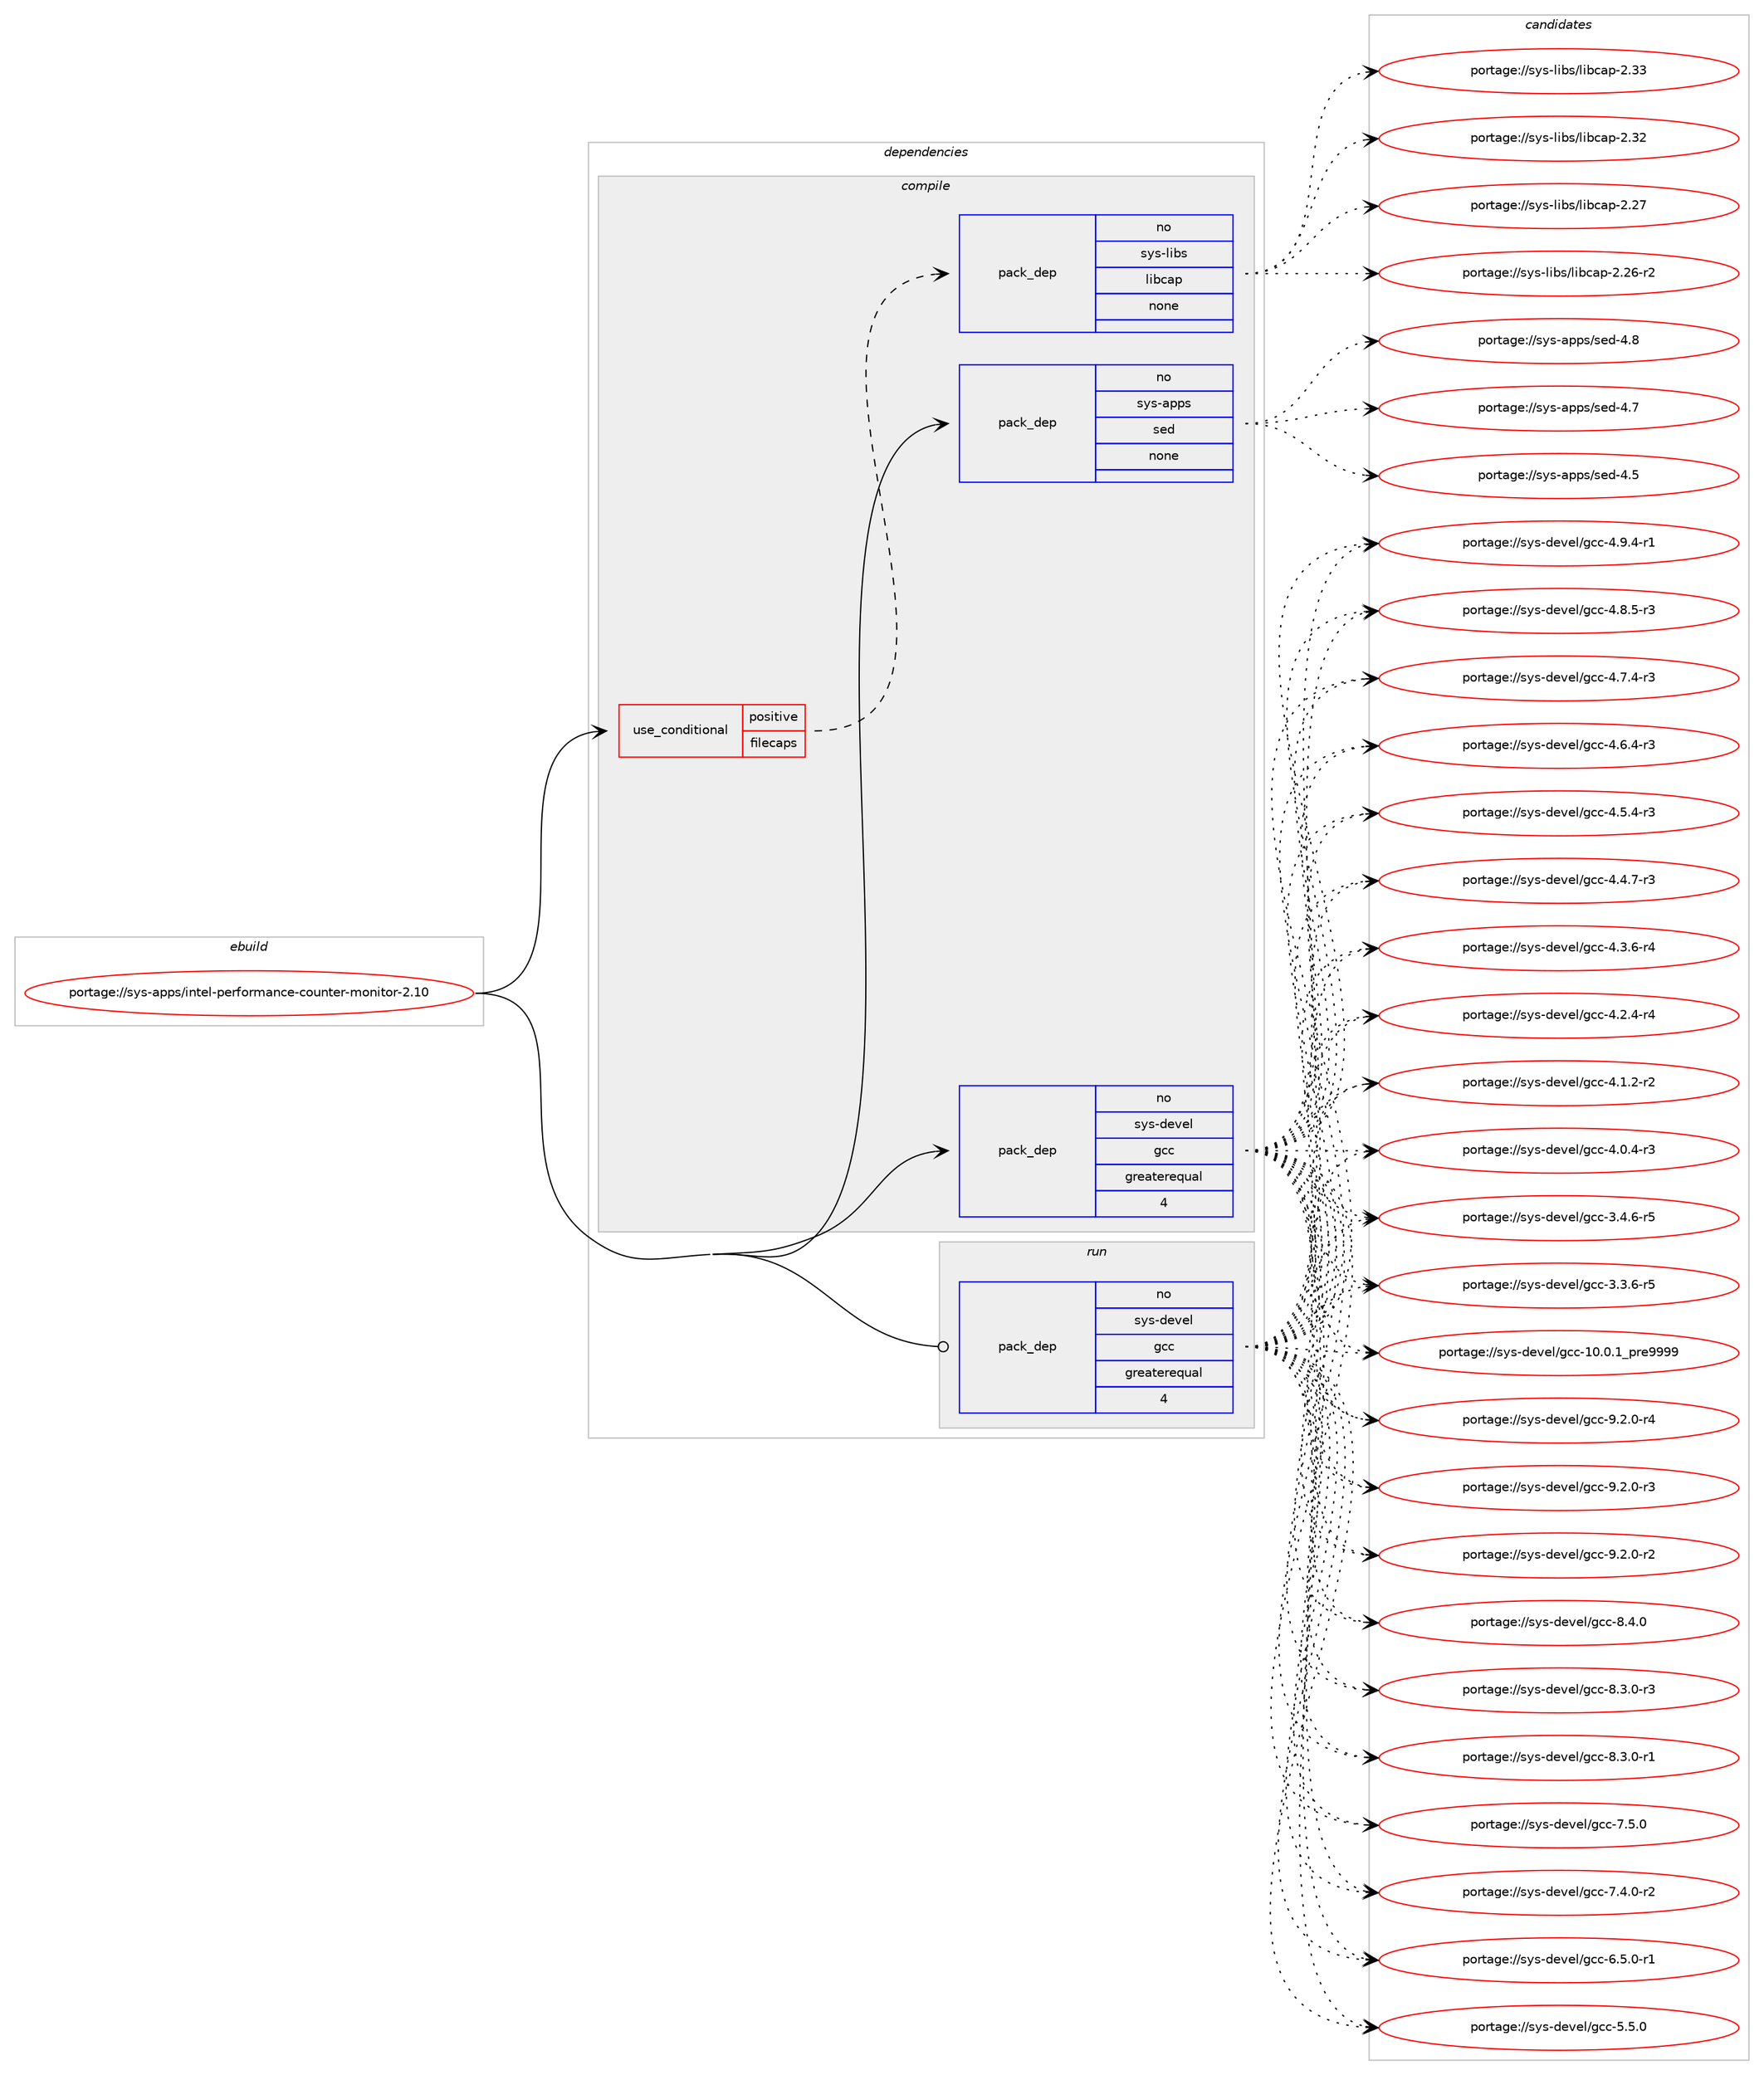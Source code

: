 digraph prolog {

# *************
# Graph options
# *************

newrank=true;
concentrate=true;
compound=true;
graph [rankdir=LR,fontname=Helvetica,fontsize=10,ranksep=1.5];#, ranksep=2.5, nodesep=0.2];
edge  [arrowhead=vee];
node  [fontname=Helvetica,fontsize=10];

# **********
# The ebuild
# **********

subgraph cluster_leftcol {
color=gray;
rank=same;
label=<<i>ebuild</i>>;
id [label="portage://sys-apps/intel-performance-counter-monitor-2.10", color=red, width=4, href="../sys-apps/intel-performance-counter-monitor-2.10.svg"];
}

# ****************
# The dependencies
# ****************

subgraph cluster_midcol {
color=gray;
label=<<i>dependencies</i>>;
subgraph cluster_compile {
fillcolor="#eeeeee";
style=filled;
label=<<i>compile</i>>;
subgraph cond7992 {
dependency38851 [label=<<TABLE BORDER="0" CELLBORDER="1" CELLSPACING="0" CELLPADDING="4"><TR><TD ROWSPAN="3" CELLPADDING="10">use_conditional</TD></TR><TR><TD>positive</TD></TR><TR><TD>filecaps</TD></TR></TABLE>>, shape=none, color=red];
subgraph pack29939 {
dependency38852 [label=<<TABLE BORDER="0" CELLBORDER="1" CELLSPACING="0" CELLPADDING="4" WIDTH="220"><TR><TD ROWSPAN="6" CELLPADDING="30">pack_dep</TD></TR><TR><TD WIDTH="110">no</TD></TR><TR><TD>sys-libs</TD></TR><TR><TD>libcap</TD></TR><TR><TD>none</TD></TR><TR><TD></TD></TR></TABLE>>, shape=none, color=blue];
}
dependency38851:e -> dependency38852:w [weight=20,style="dashed",arrowhead="vee"];
}
id:e -> dependency38851:w [weight=20,style="solid",arrowhead="vee"];
subgraph pack29940 {
dependency38853 [label=<<TABLE BORDER="0" CELLBORDER="1" CELLSPACING="0" CELLPADDING="4" WIDTH="220"><TR><TD ROWSPAN="6" CELLPADDING="30">pack_dep</TD></TR><TR><TD WIDTH="110">no</TD></TR><TR><TD>sys-apps</TD></TR><TR><TD>sed</TD></TR><TR><TD>none</TD></TR><TR><TD></TD></TR></TABLE>>, shape=none, color=blue];
}
id:e -> dependency38853:w [weight=20,style="solid",arrowhead="vee"];
subgraph pack29941 {
dependency38854 [label=<<TABLE BORDER="0" CELLBORDER="1" CELLSPACING="0" CELLPADDING="4" WIDTH="220"><TR><TD ROWSPAN="6" CELLPADDING="30">pack_dep</TD></TR><TR><TD WIDTH="110">no</TD></TR><TR><TD>sys-devel</TD></TR><TR><TD>gcc</TD></TR><TR><TD>greaterequal</TD></TR><TR><TD>4</TD></TR></TABLE>>, shape=none, color=blue];
}
id:e -> dependency38854:w [weight=20,style="solid",arrowhead="vee"];
}
subgraph cluster_compileandrun {
fillcolor="#eeeeee";
style=filled;
label=<<i>compile and run</i>>;
}
subgraph cluster_run {
fillcolor="#eeeeee";
style=filled;
label=<<i>run</i>>;
subgraph pack29942 {
dependency38855 [label=<<TABLE BORDER="0" CELLBORDER="1" CELLSPACING="0" CELLPADDING="4" WIDTH="220"><TR><TD ROWSPAN="6" CELLPADDING="30">pack_dep</TD></TR><TR><TD WIDTH="110">no</TD></TR><TR><TD>sys-devel</TD></TR><TR><TD>gcc</TD></TR><TR><TD>greaterequal</TD></TR><TR><TD>4</TD></TR></TABLE>>, shape=none, color=blue];
}
id:e -> dependency38855:w [weight=20,style="solid",arrowhead="odot"];
}
}

# **************
# The candidates
# **************

subgraph cluster_choices {
rank=same;
color=gray;
label=<<i>candidates</i>>;

subgraph choice29939 {
color=black;
nodesep=1;
choice1151211154510810598115471081059899971124550465151 [label="portage://sys-libs/libcap-2.33", color=red, width=4,href="../sys-libs/libcap-2.33.svg"];
choice1151211154510810598115471081059899971124550465150 [label="portage://sys-libs/libcap-2.32", color=red, width=4,href="../sys-libs/libcap-2.32.svg"];
choice1151211154510810598115471081059899971124550465055 [label="portage://sys-libs/libcap-2.27", color=red, width=4,href="../sys-libs/libcap-2.27.svg"];
choice11512111545108105981154710810598999711245504650544511450 [label="portage://sys-libs/libcap-2.26-r2", color=red, width=4,href="../sys-libs/libcap-2.26-r2.svg"];
dependency38852:e -> choice1151211154510810598115471081059899971124550465151:w [style=dotted,weight="100"];
dependency38852:e -> choice1151211154510810598115471081059899971124550465150:w [style=dotted,weight="100"];
dependency38852:e -> choice1151211154510810598115471081059899971124550465055:w [style=dotted,weight="100"];
dependency38852:e -> choice11512111545108105981154710810598999711245504650544511450:w [style=dotted,weight="100"];
}
subgraph choice29940 {
color=black;
nodesep=1;
choice11512111545971121121154711510110045524656 [label="portage://sys-apps/sed-4.8", color=red, width=4,href="../sys-apps/sed-4.8.svg"];
choice11512111545971121121154711510110045524655 [label="portage://sys-apps/sed-4.7", color=red, width=4,href="../sys-apps/sed-4.7.svg"];
choice11512111545971121121154711510110045524653 [label="portage://sys-apps/sed-4.5", color=red, width=4,href="../sys-apps/sed-4.5.svg"];
dependency38853:e -> choice11512111545971121121154711510110045524656:w [style=dotted,weight="100"];
dependency38853:e -> choice11512111545971121121154711510110045524655:w [style=dotted,weight="100"];
dependency38853:e -> choice11512111545971121121154711510110045524653:w [style=dotted,weight="100"];
}
subgraph choice29941 {
color=black;
nodesep=1;
choice115121115451001011181011084710399994557465046484511452 [label="portage://sys-devel/gcc-9.2.0-r4", color=red, width=4,href="../sys-devel/gcc-9.2.0-r4.svg"];
choice115121115451001011181011084710399994557465046484511451 [label="portage://sys-devel/gcc-9.2.0-r3", color=red, width=4,href="../sys-devel/gcc-9.2.0-r3.svg"];
choice115121115451001011181011084710399994557465046484511450 [label="portage://sys-devel/gcc-9.2.0-r2", color=red, width=4,href="../sys-devel/gcc-9.2.0-r2.svg"];
choice11512111545100101118101108471039999455646524648 [label="portage://sys-devel/gcc-8.4.0", color=red, width=4,href="../sys-devel/gcc-8.4.0.svg"];
choice115121115451001011181011084710399994556465146484511451 [label="portage://sys-devel/gcc-8.3.0-r3", color=red, width=4,href="../sys-devel/gcc-8.3.0-r3.svg"];
choice115121115451001011181011084710399994556465146484511449 [label="portage://sys-devel/gcc-8.3.0-r1", color=red, width=4,href="../sys-devel/gcc-8.3.0-r1.svg"];
choice11512111545100101118101108471039999455546534648 [label="portage://sys-devel/gcc-7.5.0", color=red, width=4,href="../sys-devel/gcc-7.5.0.svg"];
choice115121115451001011181011084710399994555465246484511450 [label="portage://sys-devel/gcc-7.4.0-r2", color=red, width=4,href="../sys-devel/gcc-7.4.0-r2.svg"];
choice115121115451001011181011084710399994554465346484511449 [label="portage://sys-devel/gcc-6.5.0-r1", color=red, width=4,href="../sys-devel/gcc-6.5.0-r1.svg"];
choice11512111545100101118101108471039999455346534648 [label="portage://sys-devel/gcc-5.5.0", color=red, width=4,href="../sys-devel/gcc-5.5.0.svg"];
choice115121115451001011181011084710399994552465746524511449 [label="portage://sys-devel/gcc-4.9.4-r1", color=red, width=4,href="../sys-devel/gcc-4.9.4-r1.svg"];
choice115121115451001011181011084710399994552465646534511451 [label="portage://sys-devel/gcc-4.8.5-r3", color=red, width=4,href="../sys-devel/gcc-4.8.5-r3.svg"];
choice115121115451001011181011084710399994552465546524511451 [label="portage://sys-devel/gcc-4.7.4-r3", color=red, width=4,href="../sys-devel/gcc-4.7.4-r3.svg"];
choice115121115451001011181011084710399994552465446524511451 [label="portage://sys-devel/gcc-4.6.4-r3", color=red, width=4,href="../sys-devel/gcc-4.6.4-r3.svg"];
choice115121115451001011181011084710399994552465346524511451 [label="portage://sys-devel/gcc-4.5.4-r3", color=red, width=4,href="../sys-devel/gcc-4.5.4-r3.svg"];
choice115121115451001011181011084710399994552465246554511451 [label="portage://sys-devel/gcc-4.4.7-r3", color=red, width=4,href="../sys-devel/gcc-4.4.7-r3.svg"];
choice115121115451001011181011084710399994552465146544511452 [label="portage://sys-devel/gcc-4.3.6-r4", color=red, width=4,href="../sys-devel/gcc-4.3.6-r4.svg"];
choice115121115451001011181011084710399994552465046524511452 [label="portage://sys-devel/gcc-4.2.4-r4", color=red, width=4,href="../sys-devel/gcc-4.2.4-r4.svg"];
choice115121115451001011181011084710399994552464946504511450 [label="portage://sys-devel/gcc-4.1.2-r2", color=red, width=4,href="../sys-devel/gcc-4.1.2-r2.svg"];
choice115121115451001011181011084710399994552464846524511451 [label="portage://sys-devel/gcc-4.0.4-r3", color=red, width=4,href="../sys-devel/gcc-4.0.4-r3.svg"];
choice115121115451001011181011084710399994551465246544511453 [label="portage://sys-devel/gcc-3.4.6-r5", color=red, width=4,href="../sys-devel/gcc-3.4.6-r5.svg"];
choice115121115451001011181011084710399994551465146544511453 [label="portage://sys-devel/gcc-3.3.6-r5", color=red, width=4,href="../sys-devel/gcc-3.3.6-r5.svg"];
choice11512111545100101118101108471039999454948464846499511211410157575757 [label="portage://sys-devel/gcc-10.0.1_pre9999", color=red, width=4,href="../sys-devel/gcc-10.0.1_pre9999.svg"];
dependency38854:e -> choice115121115451001011181011084710399994557465046484511452:w [style=dotted,weight="100"];
dependency38854:e -> choice115121115451001011181011084710399994557465046484511451:w [style=dotted,weight="100"];
dependency38854:e -> choice115121115451001011181011084710399994557465046484511450:w [style=dotted,weight="100"];
dependency38854:e -> choice11512111545100101118101108471039999455646524648:w [style=dotted,weight="100"];
dependency38854:e -> choice115121115451001011181011084710399994556465146484511451:w [style=dotted,weight="100"];
dependency38854:e -> choice115121115451001011181011084710399994556465146484511449:w [style=dotted,weight="100"];
dependency38854:e -> choice11512111545100101118101108471039999455546534648:w [style=dotted,weight="100"];
dependency38854:e -> choice115121115451001011181011084710399994555465246484511450:w [style=dotted,weight="100"];
dependency38854:e -> choice115121115451001011181011084710399994554465346484511449:w [style=dotted,weight="100"];
dependency38854:e -> choice11512111545100101118101108471039999455346534648:w [style=dotted,weight="100"];
dependency38854:e -> choice115121115451001011181011084710399994552465746524511449:w [style=dotted,weight="100"];
dependency38854:e -> choice115121115451001011181011084710399994552465646534511451:w [style=dotted,weight="100"];
dependency38854:e -> choice115121115451001011181011084710399994552465546524511451:w [style=dotted,weight="100"];
dependency38854:e -> choice115121115451001011181011084710399994552465446524511451:w [style=dotted,weight="100"];
dependency38854:e -> choice115121115451001011181011084710399994552465346524511451:w [style=dotted,weight="100"];
dependency38854:e -> choice115121115451001011181011084710399994552465246554511451:w [style=dotted,weight="100"];
dependency38854:e -> choice115121115451001011181011084710399994552465146544511452:w [style=dotted,weight="100"];
dependency38854:e -> choice115121115451001011181011084710399994552465046524511452:w [style=dotted,weight="100"];
dependency38854:e -> choice115121115451001011181011084710399994552464946504511450:w [style=dotted,weight="100"];
dependency38854:e -> choice115121115451001011181011084710399994552464846524511451:w [style=dotted,weight="100"];
dependency38854:e -> choice115121115451001011181011084710399994551465246544511453:w [style=dotted,weight="100"];
dependency38854:e -> choice115121115451001011181011084710399994551465146544511453:w [style=dotted,weight="100"];
dependency38854:e -> choice11512111545100101118101108471039999454948464846499511211410157575757:w [style=dotted,weight="100"];
}
subgraph choice29942 {
color=black;
nodesep=1;
choice115121115451001011181011084710399994557465046484511452 [label="portage://sys-devel/gcc-9.2.0-r4", color=red, width=4,href="../sys-devel/gcc-9.2.0-r4.svg"];
choice115121115451001011181011084710399994557465046484511451 [label="portage://sys-devel/gcc-9.2.0-r3", color=red, width=4,href="../sys-devel/gcc-9.2.0-r3.svg"];
choice115121115451001011181011084710399994557465046484511450 [label="portage://sys-devel/gcc-9.2.0-r2", color=red, width=4,href="../sys-devel/gcc-9.2.0-r2.svg"];
choice11512111545100101118101108471039999455646524648 [label="portage://sys-devel/gcc-8.4.0", color=red, width=4,href="../sys-devel/gcc-8.4.0.svg"];
choice115121115451001011181011084710399994556465146484511451 [label="portage://sys-devel/gcc-8.3.0-r3", color=red, width=4,href="../sys-devel/gcc-8.3.0-r3.svg"];
choice115121115451001011181011084710399994556465146484511449 [label="portage://sys-devel/gcc-8.3.0-r1", color=red, width=4,href="../sys-devel/gcc-8.3.0-r1.svg"];
choice11512111545100101118101108471039999455546534648 [label="portage://sys-devel/gcc-7.5.0", color=red, width=4,href="../sys-devel/gcc-7.5.0.svg"];
choice115121115451001011181011084710399994555465246484511450 [label="portage://sys-devel/gcc-7.4.0-r2", color=red, width=4,href="../sys-devel/gcc-7.4.0-r2.svg"];
choice115121115451001011181011084710399994554465346484511449 [label="portage://sys-devel/gcc-6.5.0-r1", color=red, width=4,href="../sys-devel/gcc-6.5.0-r1.svg"];
choice11512111545100101118101108471039999455346534648 [label="portage://sys-devel/gcc-5.5.0", color=red, width=4,href="../sys-devel/gcc-5.5.0.svg"];
choice115121115451001011181011084710399994552465746524511449 [label="portage://sys-devel/gcc-4.9.4-r1", color=red, width=4,href="../sys-devel/gcc-4.9.4-r1.svg"];
choice115121115451001011181011084710399994552465646534511451 [label="portage://sys-devel/gcc-4.8.5-r3", color=red, width=4,href="../sys-devel/gcc-4.8.5-r3.svg"];
choice115121115451001011181011084710399994552465546524511451 [label="portage://sys-devel/gcc-4.7.4-r3", color=red, width=4,href="../sys-devel/gcc-4.7.4-r3.svg"];
choice115121115451001011181011084710399994552465446524511451 [label="portage://sys-devel/gcc-4.6.4-r3", color=red, width=4,href="../sys-devel/gcc-4.6.4-r3.svg"];
choice115121115451001011181011084710399994552465346524511451 [label="portage://sys-devel/gcc-4.5.4-r3", color=red, width=4,href="../sys-devel/gcc-4.5.4-r3.svg"];
choice115121115451001011181011084710399994552465246554511451 [label="portage://sys-devel/gcc-4.4.7-r3", color=red, width=4,href="../sys-devel/gcc-4.4.7-r3.svg"];
choice115121115451001011181011084710399994552465146544511452 [label="portage://sys-devel/gcc-4.3.6-r4", color=red, width=4,href="../sys-devel/gcc-4.3.6-r4.svg"];
choice115121115451001011181011084710399994552465046524511452 [label="portage://sys-devel/gcc-4.2.4-r4", color=red, width=4,href="../sys-devel/gcc-4.2.4-r4.svg"];
choice115121115451001011181011084710399994552464946504511450 [label="portage://sys-devel/gcc-4.1.2-r2", color=red, width=4,href="../sys-devel/gcc-4.1.2-r2.svg"];
choice115121115451001011181011084710399994552464846524511451 [label="portage://sys-devel/gcc-4.0.4-r3", color=red, width=4,href="../sys-devel/gcc-4.0.4-r3.svg"];
choice115121115451001011181011084710399994551465246544511453 [label="portage://sys-devel/gcc-3.4.6-r5", color=red, width=4,href="../sys-devel/gcc-3.4.6-r5.svg"];
choice115121115451001011181011084710399994551465146544511453 [label="portage://sys-devel/gcc-3.3.6-r5", color=red, width=4,href="../sys-devel/gcc-3.3.6-r5.svg"];
choice11512111545100101118101108471039999454948464846499511211410157575757 [label="portage://sys-devel/gcc-10.0.1_pre9999", color=red, width=4,href="../sys-devel/gcc-10.0.1_pre9999.svg"];
dependency38855:e -> choice115121115451001011181011084710399994557465046484511452:w [style=dotted,weight="100"];
dependency38855:e -> choice115121115451001011181011084710399994557465046484511451:w [style=dotted,weight="100"];
dependency38855:e -> choice115121115451001011181011084710399994557465046484511450:w [style=dotted,weight="100"];
dependency38855:e -> choice11512111545100101118101108471039999455646524648:w [style=dotted,weight="100"];
dependency38855:e -> choice115121115451001011181011084710399994556465146484511451:w [style=dotted,weight="100"];
dependency38855:e -> choice115121115451001011181011084710399994556465146484511449:w [style=dotted,weight="100"];
dependency38855:e -> choice11512111545100101118101108471039999455546534648:w [style=dotted,weight="100"];
dependency38855:e -> choice115121115451001011181011084710399994555465246484511450:w [style=dotted,weight="100"];
dependency38855:e -> choice115121115451001011181011084710399994554465346484511449:w [style=dotted,weight="100"];
dependency38855:e -> choice11512111545100101118101108471039999455346534648:w [style=dotted,weight="100"];
dependency38855:e -> choice115121115451001011181011084710399994552465746524511449:w [style=dotted,weight="100"];
dependency38855:e -> choice115121115451001011181011084710399994552465646534511451:w [style=dotted,weight="100"];
dependency38855:e -> choice115121115451001011181011084710399994552465546524511451:w [style=dotted,weight="100"];
dependency38855:e -> choice115121115451001011181011084710399994552465446524511451:w [style=dotted,weight="100"];
dependency38855:e -> choice115121115451001011181011084710399994552465346524511451:w [style=dotted,weight="100"];
dependency38855:e -> choice115121115451001011181011084710399994552465246554511451:w [style=dotted,weight="100"];
dependency38855:e -> choice115121115451001011181011084710399994552465146544511452:w [style=dotted,weight="100"];
dependency38855:e -> choice115121115451001011181011084710399994552465046524511452:w [style=dotted,weight="100"];
dependency38855:e -> choice115121115451001011181011084710399994552464946504511450:w [style=dotted,weight="100"];
dependency38855:e -> choice115121115451001011181011084710399994552464846524511451:w [style=dotted,weight="100"];
dependency38855:e -> choice115121115451001011181011084710399994551465246544511453:w [style=dotted,weight="100"];
dependency38855:e -> choice115121115451001011181011084710399994551465146544511453:w [style=dotted,weight="100"];
dependency38855:e -> choice11512111545100101118101108471039999454948464846499511211410157575757:w [style=dotted,weight="100"];
}
}

}
